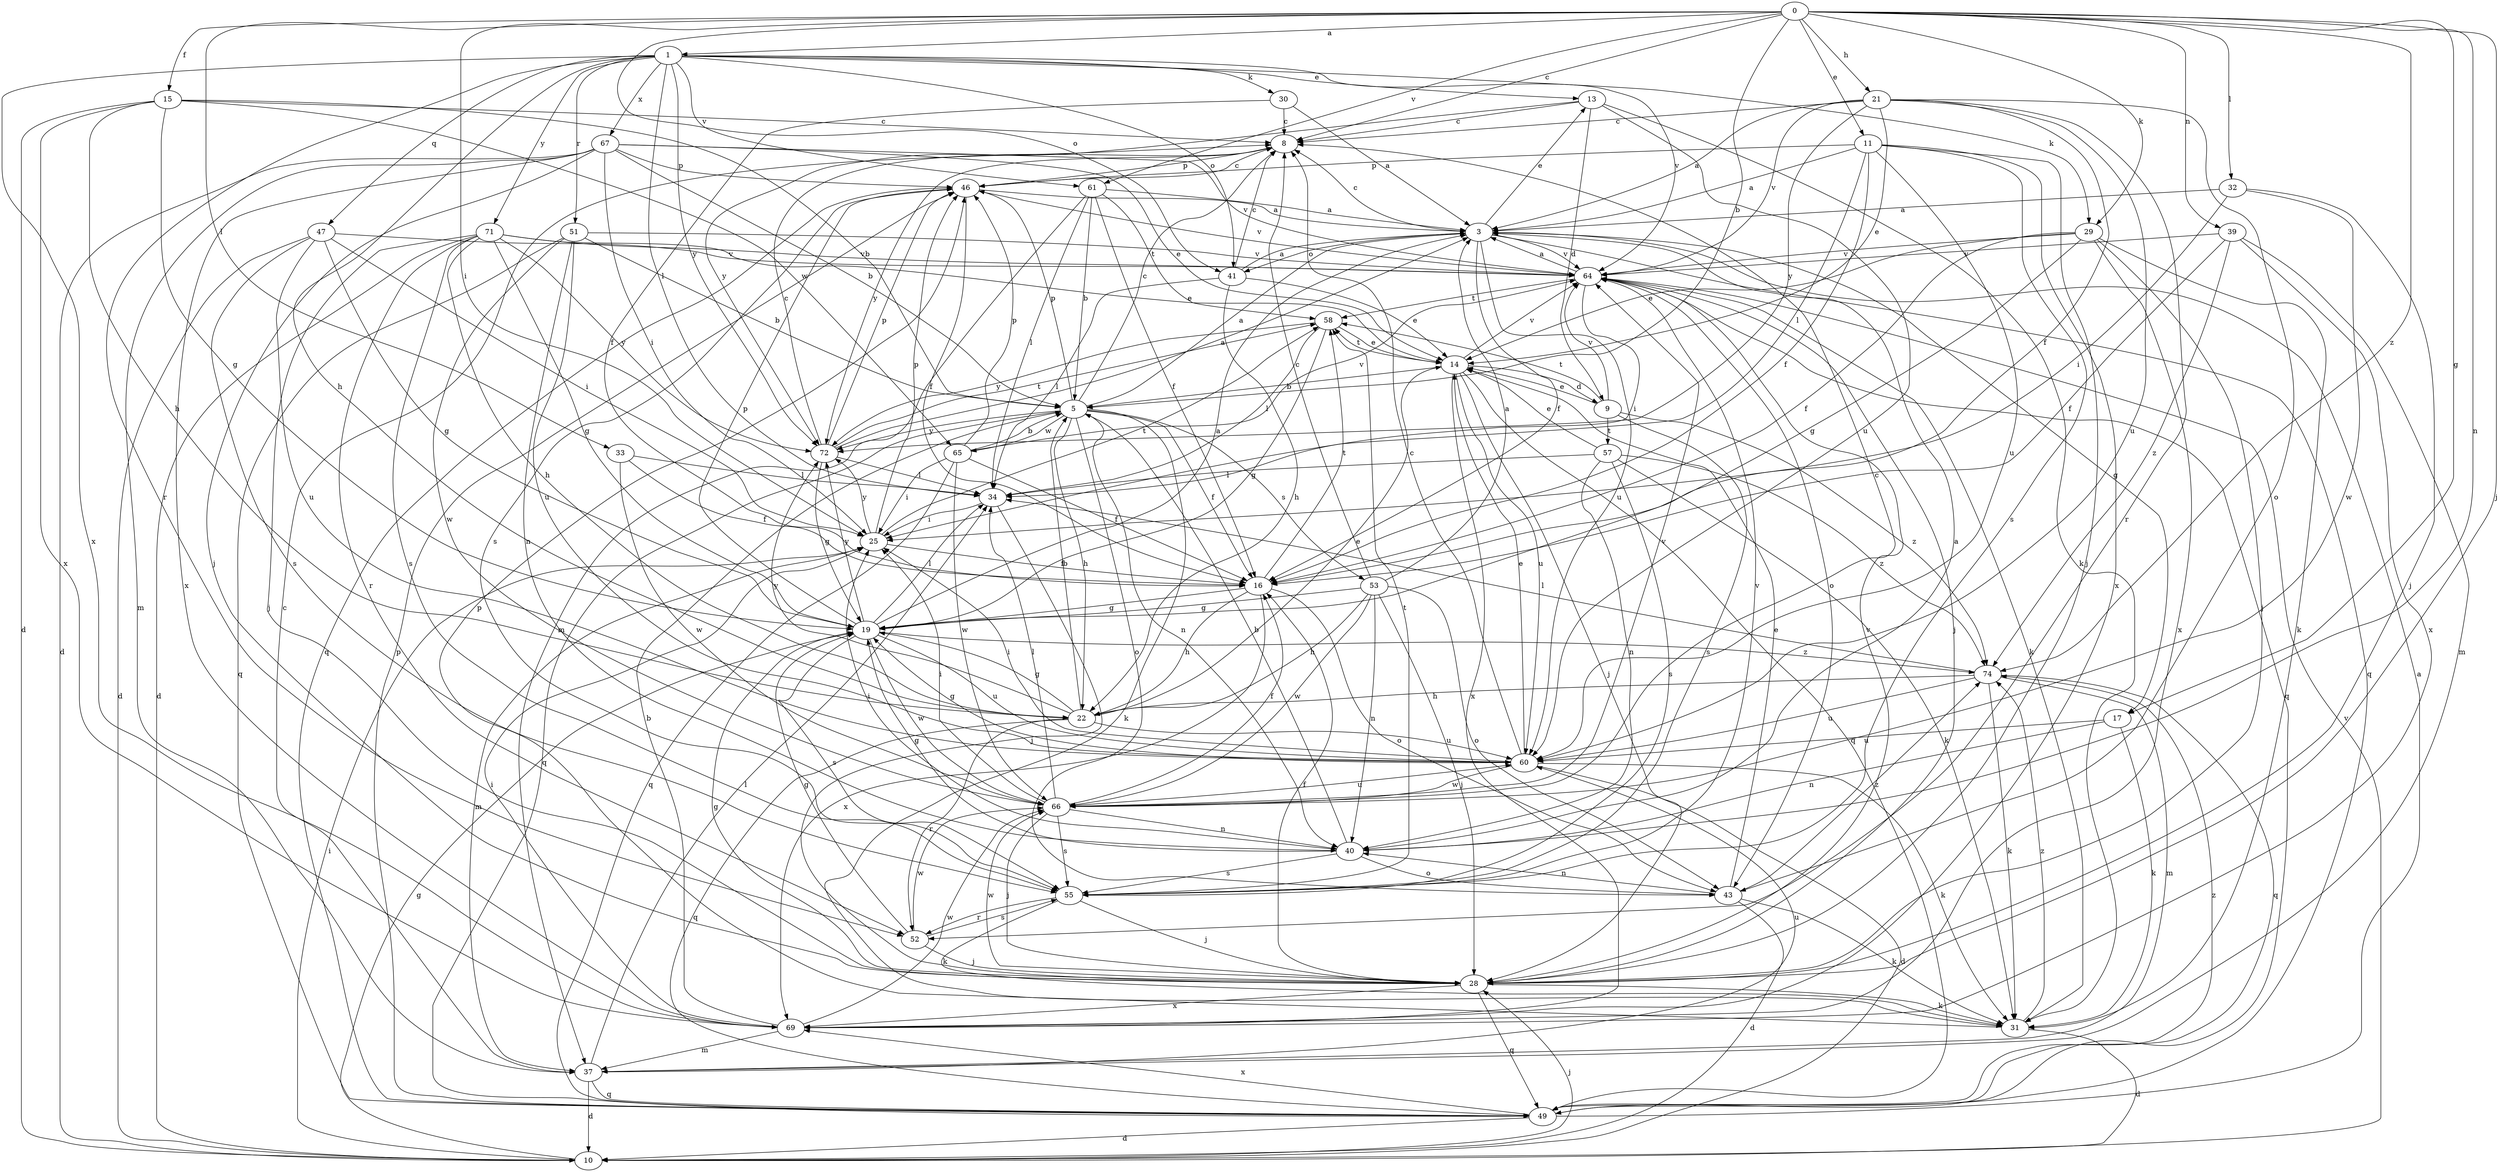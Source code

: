 strict digraph  {
0;
1;
3;
5;
8;
9;
10;
11;
13;
14;
15;
16;
17;
19;
21;
22;
25;
28;
29;
30;
31;
32;
33;
34;
37;
39;
40;
41;
43;
46;
47;
49;
51;
52;
53;
55;
57;
58;
60;
61;
64;
65;
66;
67;
69;
71;
72;
74;
0 -> 1  [label=a];
0 -> 5  [label=b];
0 -> 8  [label=c];
0 -> 11  [label=e];
0 -> 15  [label=f];
0 -> 17  [label=g];
0 -> 21  [label=h];
0 -> 25  [label=i];
0 -> 28  [label=j];
0 -> 29  [label=k];
0 -> 32  [label=l];
0 -> 33  [label=l];
0 -> 39  [label=n];
0 -> 40  [label=n];
0 -> 41  [label=o];
0 -> 61  [label=v];
0 -> 74  [label=z];
1 -> 13  [label=e];
1 -> 22  [label=h];
1 -> 29  [label=k];
1 -> 30  [label=k];
1 -> 34  [label=l];
1 -> 41  [label=o];
1 -> 47  [label=q];
1 -> 51  [label=r];
1 -> 52  [label=r];
1 -> 61  [label=v];
1 -> 64  [label=v];
1 -> 67  [label=x];
1 -> 69  [label=x];
1 -> 71  [label=y];
1 -> 72  [label=y];
3 -> 8  [label=c];
3 -> 13  [label=e];
3 -> 16  [label=f];
3 -> 17  [label=g];
3 -> 41  [label=o];
3 -> 49  [label=q];
3 -> 60  [label=u];
3 -> 64  [label=v];
5 -> 3  [label=a];
5 -> 8  [label=c];
5 -> 16  [label=f];
5 -> 22  [label=h];
5 -> 31  [label=k];
5 -> 40  [label=n];
5 -> 43  [label=o];
5 -> 46  [label=p];
5 -> 49  [label=q];
5 -> 53  [label=s];
5 -> 65  [label=w];
5 -> 72  [label=y];
8 -> 46  [label=p];
8 -> 72  [label=y];
9 -> 14  [label=e];
9 -> 55  [label=s];
9 -> 57  [label=t];
9 -> 58  [label=t];
9 -> 64  [label=v];
9 -> 74  [label=z];
10 -> 19  [label=g];
10 -> 25  [label=i];
10 -> 28  [label=j];
10 -> 64  [label=v];
11 -> 3  [label=a];
11 -> 16  [label=f];
11 -> 28  [label=j];
11 -> 34  [label=l];
11 -> 46  [label=p];
11 -> 55  [label=s];
11 -> 60  [label=u];
11 -> 69  [label=x];
13 -> 8  [label=c];
13 -> 9  [label=d];
13 -> 31  [label=k];
13 -> 60  [label=u];
13 -> 72  [label=y];
14 -> 5  [label=b];
14 -> 9  [label=d];
14 -> 28  [label=j];
14 -> 49  [label=q];
14 -> 58  [label=t];
14 -> 60  [label=u];
14 -> 64  [label=v];
14 -> 69  [label=x];
15 -> 5  [label=b];
15 -> 8  [label=c];
15 -> 10  [label=d];
15 -> 19  [label=g];
15 -> 22  [label=h];
15 -> 65  [label=w];
15 -> 69  [label=x];
16 -> 19  [label=g];
16 -> 22  [label=h];
16 -> 43  [label=o];
16 -> 58  [label=t];
16 -> 69  [label=x];
17 -> 31  [label=k];
17 -> 40  [label=n];
17 -> 60  [label=u];
19 -> 3  [label=a];
19 -> 34  [label=l];
19 -> 46  [label=p];
19 -> 55  [label=s];
19 -> 60  [label=u];
19 -> 66  [label=w];
19 -> 72  [label=y];
19 -> 74  [label=z];
21 -> 3  [label=a];
21 -> 8  [label=c];
21 -> 14  [label=e];
21 -> 16  [label=f];
21 -> 43  [label=o];
21 -> 52  [label=r];
21 -> 60  [label=u];
21 -> 64  [label=v];
21 -> 72  [label=y];
22 -> 5  [label=b];
22 -> 14  [label=e];
22 -> 19  [label=g];
22 -> 49  [label=q];
22 -> 52  [label=r];
22 -> 60  [label=u];
22 -> 72  [label=y];
25 -> 16  [label=f];
25 -> 37  [label=m];
25 -> 46  [label=p];
25 -> 58  [label=t];
25 -> 72  [label=y];
28 -> 16  [label=f];
28 -> 19  [label=g];
28 -> 31  [label=k];
28 -> 49  [label=q];
28 -> 64  [label=v];
28 -> 66  [label=w];
28 -> 69  [label=x];
29 -> 14  [label=e];
29 -> 16  [label=f];
29 -> 19  [label=g];
29 -> 28  [label=j];
29 -> 31  [label=k];
29 -> 64  [label=v];
29 -> 69  [label=x];
30 -> 3  [label=a];
30 -> 8  [label=c];
30 -> 16  [label=f];
31 -> 10  [label=d];
31 -> 46  [label=p];
31 -> 74  [label=z];
32 -> 3  [label=a];
32 -> 25  [label=i];
32 -> 28  [label=j];
32 -> 66  [label=w];
33 -> 16  [label=f];
33 -> 34  [label=l];
33 -> 66  [label=w];
34 -> 25  [label=i];
34 -> 28  [label=j];
37 -> 8  [label=c];
37 -> 10  [label=d];
37 -> 34  [label=l];
37 -> 49  [label=q];
37 -> 60  [label=u];
39 -> 16  [label=f];
39 -> 37  [label=m];
39 -> 64  [label=v];
39 -> 69  [label=x];
39 -> 74  [label=z];
40 -> 3  [label=a];
40 -> 5  [label=b];
40 -> 19  [label=g];
40 -> 25  [label=i];
40 -> 43  [label=o];
40 -> 55  [label=s];
41 -> 3  [label=a];
41 -> 8  [label=c];
41 -> 14  [label=e];
41 -> 22  [label=h];
41 -> 34  [label=l];
43 -> 10  [label=d];
43 -> 14  [label=e];
43 -> 31  [label=k];
43 -> 40  [label=n];
43 -> 74  [label=z];
46 -> 3  [label=a];
46 -> 8  [label=c];
46 -> 16  [label=f];
46 -> 49  [label=q];
46 -> 55  [label=s];
46 -> 64  [label=v];
47 -> 10  [label=d];
47 -> 19  [label=g];
47 -> 25  [label=i];
47 -> 55  [label=s];
47 -> 60  [label=u];
47 -> 64  [label=v];
49 -> 3  [label=a];
49 -> 10  [label=d];
49 -> 46  [label=p];
49 -> 69  [label=x];
49 -> 74  [label=z];
51 -> 5  [label=b];
51 -> 40  [label=n];
51 -> 49  [label=q];
51 -> 60  [label=u];
51 -> 64  [label=v];
51 -> 66  [label=w];
52 -> 19  [label=g];
52 -> 28  [label=j];
52 -> 55  [label=s];
52 -> 66  [label=w];
53 -> 3  [label=a];
53 -> 8  [label=c];
53 -> 19  [label=g];
53 -> 22  [label=h];
53 -> 28  [label=j];
53 -> 40  [label=n];
53 -> 43  [label=o];
53 -> 66  [label=w];
55 -> 28  [label=j];
55 -> 31  [label=k];
55 -> 52  [label=r];
55 -> 58  [label=t];
55 -> 64  [label=v];
57 -> 14  [label=e];
57 -> 31  [label=k];
57 -> 34  [label=l];
57 -> 40  [label=n];
57 -> 55  [label=s];
57 -> 74  [label=z];
58 -> 14  [label=e];
58 -> 19  [label=g];
58 -> 34  [label=l];
58 -> 72  [label=y];
60 -> 8  [label=c];
60 -> 10  [label=d];
60 -> 14  [label=e];
60 -> 19  [label=g];
60 -> 25  [label=i];
60 -> 31  [label=k];
60 -> 66  [label=w];
61 -> 3  [label=a];
61 -> 5  [label=b];
61 -> 16  [label=f];
61 -> 34  [label=l];
61 -> 37  [label=m];
61 -> 58  [label=t];
64 -> 3  [label=a];
64 -> 25  [label=i];
64 -> 28  [label=j];
64 -> 31  [label=k];
64 -> 43  [label=o];
64 -> 49  [label=q];
64 -> 58  [label=t];
65 -> 5  [label=b];
65 -> 16  [label=f];
65 -> 25  [label=i];
65 -> 46  [label=p];
65 -> 49  [label=q];
65 -> 64  [label=v];
65 -> 66  [label=w];
66 -> 8  [label=c];
66 -> 16  [label=f];
66 -> 25  [label=i];
66 -> 28  [label=j];
66 -> 34  [label=l];
66 -> 40  [label=n];
66 -> 55  [label=s];
66 -> 60  [label=u];
66 -> 64  [label=v];
67 -> 5  [label=b];
67 -> 10  [label=d];
67 -> 14  [label=e];
67 -> 25  [label=i];
67 -> 28  [label=j];
67 -> 37  [label=m];
67 -> 46  [label=p];
67 -> 64  [label=v];
67 -> 69  [label=x];
69 -> 5  [label=b];
69 -> 25  [label=i];
69 -> 37  [label=m];
69 -> 66  [label=w];
71 -> 10  [label=d];
71 -> 14  [label=e];
71 -> 19  [label=g];
71 -> 22  [label=h];
71 -> 28  [label=j];
71 -> 52  [label=r];
71 -> 55  [label=s];
71 -> 64  [label=v];
71 -> 72  [label=y];
72 -> 3  [label=a];
72 -> 8  [label=c];
72 -> 19  [label=g];
72 -> 34  [label=l];
72 -> 46  [label=p];
72 -> 58  [label=t];
74 -> 22  [label=h];
74 -> 31  [label=k];
74 -> 34  [label=l];
74 -> 37  [label=m];
74 -> 49  [label=q];
74 -> 60  [label=u];
}
